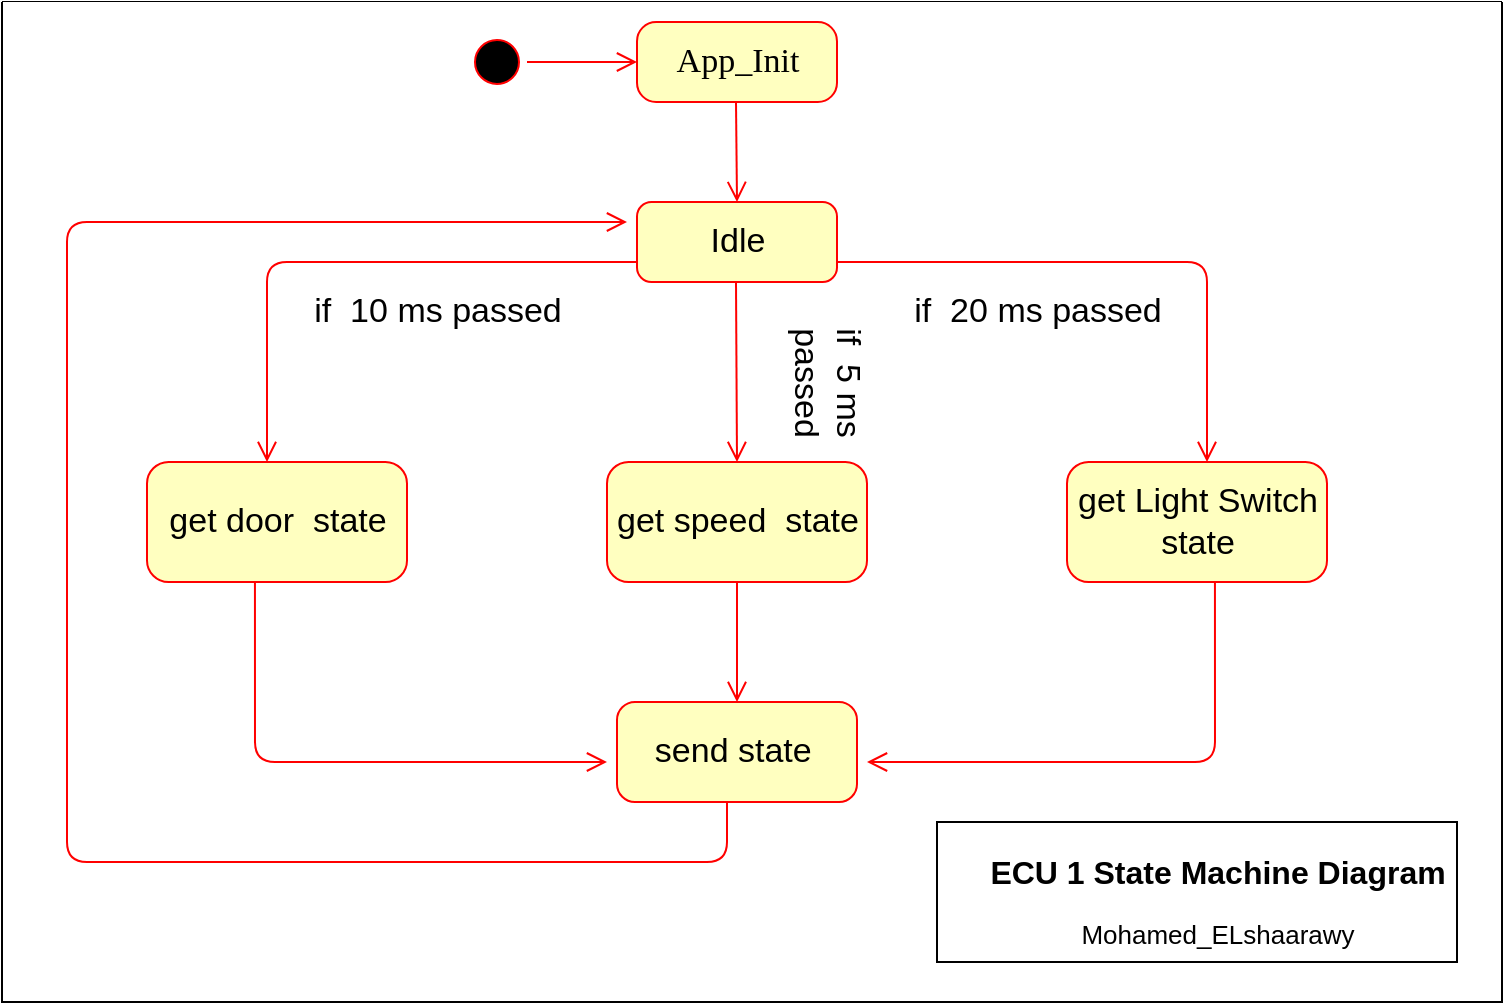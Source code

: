 <mxfile version="20.8.16" type="device"><diagram name="Page-1" id="58cdce13-f638-feb5-8d6f-7d28b1aa9fa0"><mxGraphModel dx="1098" dy="828" grid="1" gridSize="10" guides="1" tooltips="1" connect="1" arrows="1" fold="1" page="1" pageScale="1" pageWidth="1100" pageHeight="850" background="none" math="0" shadow="0"><root><mxCell id="0"/><mxCell id="1" parent="0"/><mxCell id="mRULHAlaXm56EPgn7W3w-25" value="" style="swimlane;startSize=0;fontSize=17;swimlaneFillColor=default;" parent="1" vertex="1"><mxGeometry x="150" y="30" width="750" height="500" as="geometry"><mxRectangle x="150" y="30" width="50" height="40" as="alternateBounds"/></mxGeometry></mxCell><mxCell id="382b91b5511bd0f7-1" value="" style="ellipse;html=1;shape=startState;fillColor=#000000;strokeColor=#ff0000;rounded=1;shadow=0;comic=0;labelBackgroundColor=none;fontFamily=Verdana;fontSize=12;fontColor=#000000;align=center;direction=south;" parent="mRULHAlaXm56EPgn7W3w-25" vertex="1"><mxGeometry x="232.5" y="15" width="30" height="30" as="geometry"/></mxCell><mxCell id="382b91b5511bd0f7-6" value="&lt;span style=&quot;font-size: 17px;&quot;&gt;App_Init&lt;/span&gt;" style="rounded=1;whiteSpace=wrap;html=1;arcSize=24;fillColor=#ffffc0;strokeColor=#ff0000;shadow=0;comic=0;labelBackgroundColor=none;fontFamily=Verdana;fontSize=12;fontColor=#000000;align=center;" parent="mRULHAlaXm56EPgn7W3w-25" vertex="1"><mxGeometry x="317.5" y="10" width="100" height="40" as="geometry"/></mxCell><mxCell id="2a3bc250acf0617d-9" style="edgeStyle=orthogonalEdgeStyle;html=1;labelBackgroundColor=none;endArrow=open;endSize=8;strokeColor=#ff0000;fontFamily=Verdana;fontSize=12;align=left;" parent="mRULHAlaXm56EPgn7W3w-25" source="382b91b5511bd0f7-1" target="382b91b5511bd0f7-6" edge="1"><mxGeometry relative="1" as="geometry"/></mxCell><mxCell id="3cde6dad864a17aa-8" style="edgeStyle=elbowEdgeStyle;html=1;labelBackgroundColor=none;endArrow=open;endSize=8;strokeColor=#ff0000;fontFamily=Verdana;fontSize=12;align=left;exitX=0.25;exitY=1;" parent="mRULHAlaXm56EPgn7W3w-25" edge="1"><mxGeometry relative="1" as="geometry"><mxPoint x="367" y="50" as="sourcePoint"/><mxPoint x="367.5" y="100" as="targetPoint"/></mxGeometry></mxCell><mxCell id="mRULHAlaXm56EPgn7W3w-1" style="edgeStyle=elbowEdgeStyle;html=1;labelBackgroundColor=none;endArrow=open;endSize=8;strokeColor=#ff0000;fontFamily=Verdana;fontSize=12;align=left;exitX=0.569;exitY=1;exitDx=0;exitDy=0;exitPerimeter=0;" parent="mRULHAlaXm56EPgn7W3w-25" source="mRULHAlaXm56EPgn7W3w-11" edge="1"><mxGeometry relative="1" as="geometry"><mxPoint x="617" y="320" as="sourcePoint"/><mxPoint x="432.5" y="380" as="targetPoint"/><Array as="points"><mxPoint x="606.5" y="390"/><mxPoint x="606.5" y="370"/></Array></mxGeometry></mxCell><mxCell id="mRULHAlaXm56EPgn7W3w-2" style="edgeStyle=orthogonalEdgeStyle;html=1;exitX=1;exitY=0.75;labelBackgroundColor=none;endArrow=open;endSize=8;strokeColor=#ff0000;fontFamily=Verdana;fontSize=12;align=left;exitDx=0;exitDy=0;" parent="mRULHAlaXm56EPgn7W3w-25" source="mRULHAlaXm56EPgn7W3w-3" edge="1"><mxGeometry relative="1" as="geometry"><mxPoint x="402.5" y="120" as="sourcePoint"/><mxPoint x="602.5" y="230" as="targetPoint"/><Array as="points"><mxPoint x="602.5" y="130"/></Array></mxGeometry></mxCell><mxCell id="mRULHAlaXm56EPgn7W3w-3" value="Idle" style="rounded=1;whiteSpace=wrap;html=1;arcSize=18;fontColor=#000000;fillColor=#ffffc0;strokeColor=#ff0000;fontSize=17;" parent="mRULHAlaXm56EPgn7W3w-25" vertex="1"><mxGeometry x="317.5" y="100" width="100" height="40" as="geometry"/></mxCell><mxCell id="mRULHAlaXm56EPgn7W3w-5" style="edgeStyle=elbowEdgeStyle;html=1;labelBackgroundColor=none;endArrow=open;endSize=8;strokeColor=#ff0000;fontFamily=Verdana;fontSize=12;align=left;exitX=0.25;exitY=1;" parent="mRULHAlaXm56EPgn7W3w-25" edge="1"><mxGeometry relative="1" as="geometry"><mxPoint x="367" y="140" as="sourcePoint"/><mxPoint x="367.5" y="230" as="targetPoint"/><Array as="points"/></mxGeometry></mxCell><mxCell id="mRULHAlaXm56EPgn7W3w-7" style="edgeStyle=orthogonalEdgeStyle;html=1;exitX=0;exitY=0.75;labelBackgroundColor=none;endArrow=open;endSize=8;strokeColor=#ff0000;fontFamily=Verdana;fontSize=12;align=left;exitDx=0;exitDy=0;" parent="mRULHAlaXm56EPgn7W3w-25" source="mRULHAlaXm56EPgn7W3w-3" edge="1"><mxGeometry relative="1" as="geometry"><mxPoint x="-117.5" y="140" as="sourcePoint"/><mxPoint x="132.5" y="230" as="targetPoint"/><Array as="points"><mxPoint x="132.5" y="130"/></Array></mxGeometry></mxCell><mxCell id="mRULHAlaXm56EPgn7W3w-8" value="if&amp;nbsp; 20 ms passed" style="text;html=1;strokeColor=none;fillColor=none;align=center;verticalAlign=middle;whiteSpace=wrap;rounded=0;fontSize=17;" parent="mRULHAlaXm56EPgn7W3w-25" vertex="1"><mxGeometry x="452.5" y="140" width="130" height="30" as="geometry"/></mxCell><mxCell id="mRULHAlaXm56EPgn7W3w-9" value="if&amp;nbsp; 10 ms passed" style="text;html=1;strokeColor=none;fillColor=none;align=center;verticalAlign=middle;whiteSpace=wrap;rounded=0;fontSize=17;" parent="mRULHAlaXm56EPgn7W3w-25" vertex="1"><mxGeometry x="152.5" y="140" width="130" height="30" as="geometry"/></mxCell><mxCell id="mRULHAlaXm56EPgn7W3w-10" value="if&amp;nbsp; 5 ms passed" style="text;html=1;strokeColor=none;fillColor=none;align=center;verticalAlign=middle;whiteSpace=wrap;rounded=0;fontSize=17;rotation=90;" parent="mRULHAlaXm56EPgn7W3w-25" vertex="1"><mxGeometry x="372.5" y="175" width="80" height="30" as="geometry"/></mxCell><mxCell id="mRULHAlaXm56EPgn7W3w-11" value="get Light Switch state" style="rounded=1;whiteSpace=wrap;html=1;arcSize=18;fontColor=#000000;fillColor=#ffffc0;strokeColor=#ff0000;fontSize=17;" parent="mRULHAlaXm56EPgn7W3w-25" vertex="1"><mxGeometry x="532.5" y="230" width="130" height="60" as="geometry"/></mxCell><mxCell id="mRULHAlaXm56EPgn7W3w-14" value="get speed&amp;nbsp;&amp;nbsp;state" style="rounded=1;whiteSpace=wrap;html=1;arcSize=18;fontColor=#000000;fillColor=#ffffc0;strokeColor=#ff0000;fontSize=17;" parent="mRULHAlaXm56EPgn7W3w-25" vertex="1"><mxGeometry x="302.5" y="230" width="130" height="60" as="geometry"/></mxCell><mxCell id="mRULHAlaXm56EPgn7W3w-15" value="get door&amp;nbsp; state" style="rounded=1;whiteSpace=wrap;html=1;arcSize=18;fontColor=#000000;fillColor=#ffffc0;strokeColor=#ff0000;fontSize=17;" parent="mRULHAlaXm56EPgn7W3w-25" vertex="1"><mxGeometry x="72.5" y="230" width="130" height="60" as="geometry"/></mxCell><mxCell id="mRULHAlaXm56EPgn7W3w-16" style="edgeStyle=elbowEdgeStyle;html=1;labelBackgroundColor=none;endArrow=open;endSize=8;strokeColor=#ff0000;fontFamily=Verdana;fontSize=12;align=left;exitX=0.25;exitY=1;" parent="mRULHAlaXm56EPgn7W3w-25" edge="1"><mxGeometry relative="1" as="geometry"><mxPoint x="367.5" y="290" as="sourcePoint"/><mxPoint x="367.5" y="350" as="targetPoint"/></mxGeometry></mxCell><mxCell id="mRULHAlaXm56EPgn7W3w-17" value="send state&amp;nbsp;" style="rounded=1;whiteSpace=wrap;html=1;arcSize=18;fontColor=#000000;fillColor=#ffffc0;strokeColor=#ff0000;fontSize=17;" parent="mRULHAlaXm56EPgn7W3w-25" vertex="1"><mxGeometry x="307.5" y="350" width="120" height="50" as="geometry"/></mxCell><mxCell id="mRULHAlaXm56EPgn7W3w-19" style="edgeStyle=elbowEdgeStyle;html=1;labelBackgroundColor=none;endArrow=open;endSize=8;strokeColor=#ff0000;fontFamily=Verdana;fontSize=12;align=left;exitX=0.569;exitY=1;exitDx=0;exitDy=0;exitPerimeter=0;" parent="mRULHAlaXm56EPgn7W3w-25" edge="1"><mxGeometry relative="1" as="geometry"><mxPoint x="126.47" y="290" as="sourcePoint"/><mxPoint x="302.5" y="380" as="targetPoint"/><Array as="points"><mxPoint x="126.5" y="390"/><mxPoint x="126.5" y="370"/></Array></mxGeometry></mxCell><mxCell id="mRULHAlaXm56EPgn7W3w-20" value="" style="rounded=0;whiteSpace=wrap;html=1;fontSize=15;fontColor=#000000;" parent="mRULHAlaXm56EPgn7W3w-25" vertex="1"><mxGeometry x="467.5" y="410" width="260" height="70" as="geometry"/></mxCell><mxCell id="mRULHAlaXm56EPgn7W3w-21" value="&lt;font style=&quot;font-size: 16px;&quot;&gt;&lt;b&gt;ECU 1 State Machine Diagram&lt;/b&gt;&lt;/font&gt;" style="text;html=1;strokeColor=none;fillColor=none;align=center;verticalAlign=middle;whiteSpace=wrap;rounded=0;fontSize=15;fontColor=#000000;" parent="mRULHAlaXm56EPgn7W3w-25" vertex="1"><mxGeometry x="487.5" y="420" width="240" height="30" as="geometry"/></mxCell><mxCell id="mRULHAlaXm56EPgn7W3w-22" value="&lt;font style=&quot;font-size: 13px;&quot;&gt;Mohamed_ELshaarawy&lt;/font&gt;" style="text;html=1;strokeColor=none;fillColor=none;align=center;verticalAlign=middle;whiteSpace=wrap;rounded=0;fontSize=16;fontColor=#000000;" parent="mRULHAlaXm56EPgn7W3w-25" vertex="1"><mxGeometry x="532.5" y="450" width="150" height="30" as="geometry"/></mxCell><mxCell id="mRULHAlaXm56EPgn7W3w-23" style="edgeStyle=orthogonalEdgeStyle;html=1;labelBackgroundColor=none;endArrow=open;endSize=8;strokeColor=#ff0000;fontFamily=Verdana;fontSize=12;align=left;exitX=0.5;exitY=1;" parent="mRULHAlaXm56EPgn7W3w-25" edge="1"><mxGeometry relative="1" as="geometry"><mxPoint x="362.5" y="400" as="sourcePoint"/><Array as="points"><mxPoint x="362.5" y="430"/><mxPoint x="32.5" y="430"/><mxPoint x="32.5" y="110"/></Array><mxPoint x="312.5" y="110" as="targetPoint"/></mxGeometry></mxCell></root></mxGraphModel></diagram></mxfile>